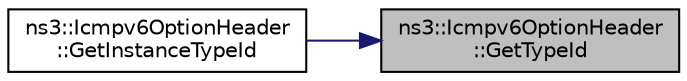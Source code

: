 digraph "ns3::Icmpv6OptionHeader::GetTypeId"
{
 // LATEX_PDF_SIZE
  edge [fontname="Helvetica",fontsize="10",labelfontname="Helvetica",labelfontsize="10"];
  node [fontname="Helvetica",fontsize="10",shape=record];
  rankdir="RL";
  Node1 [label="ns3::Icmpv6OptionHeader\l::GetTypeId",height=0.2,width=0.4,color="black", fillcolor="grey75", style="filled", fontcolor="black",tooltip="Get the UID of this class."];
  Node1 -> Node2 [dir="back",color="midnightblue",fontsize="10",style="solid",fontname="Helvetica"];
  Node2 [label="ns3::Icmpv6OptionHeader\l::GetInstanceTypeId",height=0.2,width=0.4,color="black", fillcolor="white", style="filled",URL="$classns3_1_1_icmpv6_option_header.html#a72255ecb59d03a1c58569cc5a94834e7",tooltip="Get the instance type ID."];
}
